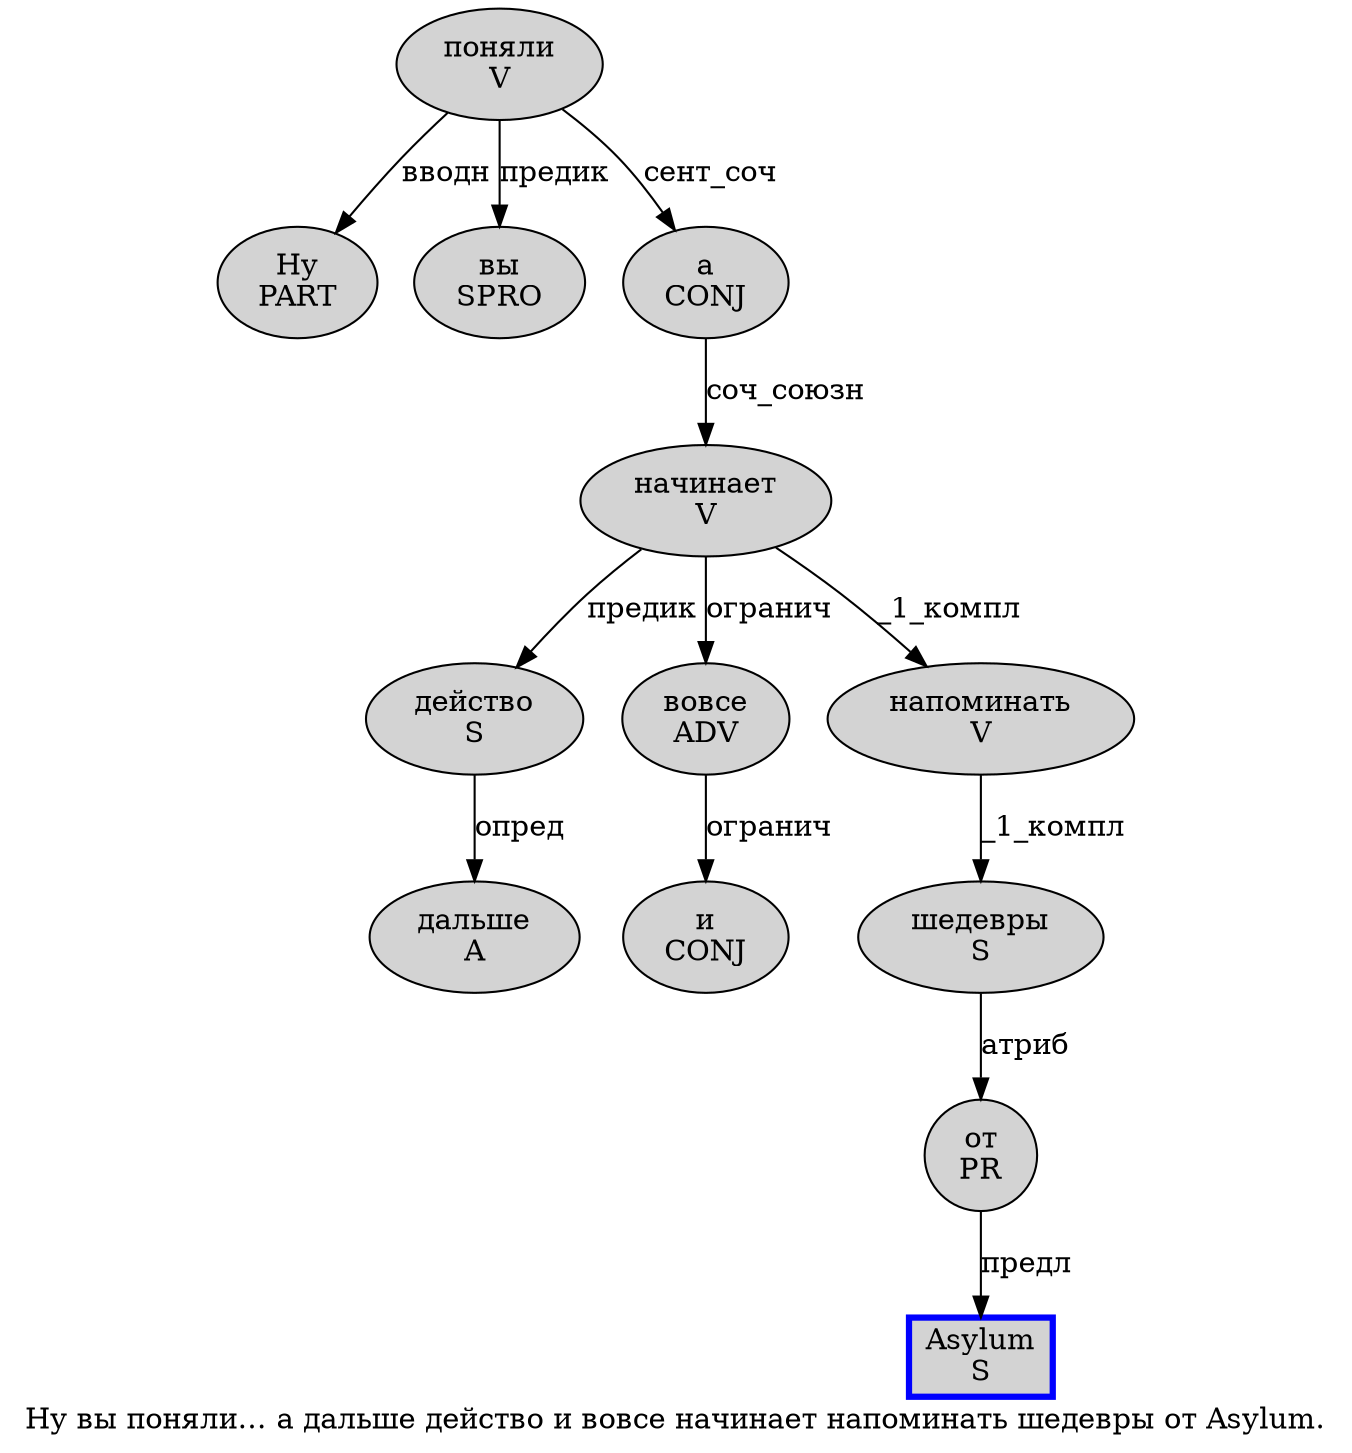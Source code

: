 digraph SENTENCE_4450 {
	graph [label="Ну вы поняли… а дальше действо и вовсе начинает напоминать шедевры от Asylum."]
	node [style=filled]
		0 [label="Ну
PART" color="" fillcolor=lightgray penwidth=1 shape=ellipse]
		1 [label="вы
SPRO" color="" fillcolor=lightgray penwidth=1 shape=ellipse]
		2 [label="поняли
V" color="" fillcolor=lightgray penwidth=1 shape=ellipse]
		4 [label="а
CONJ" color="" fillcolor=lightgray penwidth=1 shape=ellipse]
		5 [label="дальше
A" color="" fillcolor=lightgray penwidth=1 shape=ellipse]
		6 [label="действо
S" color="" fillcolor=lightgray penwidth=1 shape=ellipse]
		7 [label="и
CONJ" color="" fillcolor=lightgray penwidth=1 shape=ellipse]
		8 [label="вовсе
ADV" color="" fillcolor=lightgray penwidth=1 shape=ellipse]
		9 [label="начинает
V" color="" fillcolor=lightgray penwidth=1 shape=ellipse]
		10 [label="напоминать
V" color="" fillcolor=lightgray penwidth=1 shape=ellipse]
		11 [label="шедевры
S" color="" fillcolor=lightgray penwidth=1 shape=ellipse]
		12 [label="от
PR" color="" fillcolor=lightgray penwidth=1 shape=ellipse]
		13 [label="Asylum
S" color=blue fillcolor=lightgray penwidth=3 shape=box]
			11 -> 12 [label="атриб"]
			6 -> 5 [label="опред"]
			2 -> 0 [label="вводн"]
			2 -> 1 [label="предик"]
			2 -> 4 [label="сент_соч"]
			4 -> 9 [label="соч_союзн"]
			9 -> 6 [label="предик"]
			9 -> 8 [label="огранич"]
			9 -> 10 [label="_1_компл"]
			12 -> 13 [label="предл"]
			10 -> 11 [label="_1_компл"]
			8 -> 7 [label="огранич"]
}